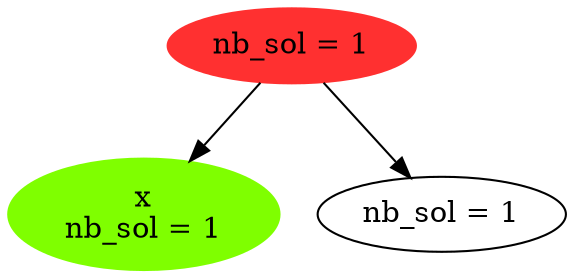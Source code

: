 digraph {
	0[style="filled" label="nb_sol = 1" color="firebrick1"];
	1[style="filled" label="x
nb_sol = 1" color="chartreuse"];
	2[label="nb_sol = 1"];
	0 -> { 1 2}
}
